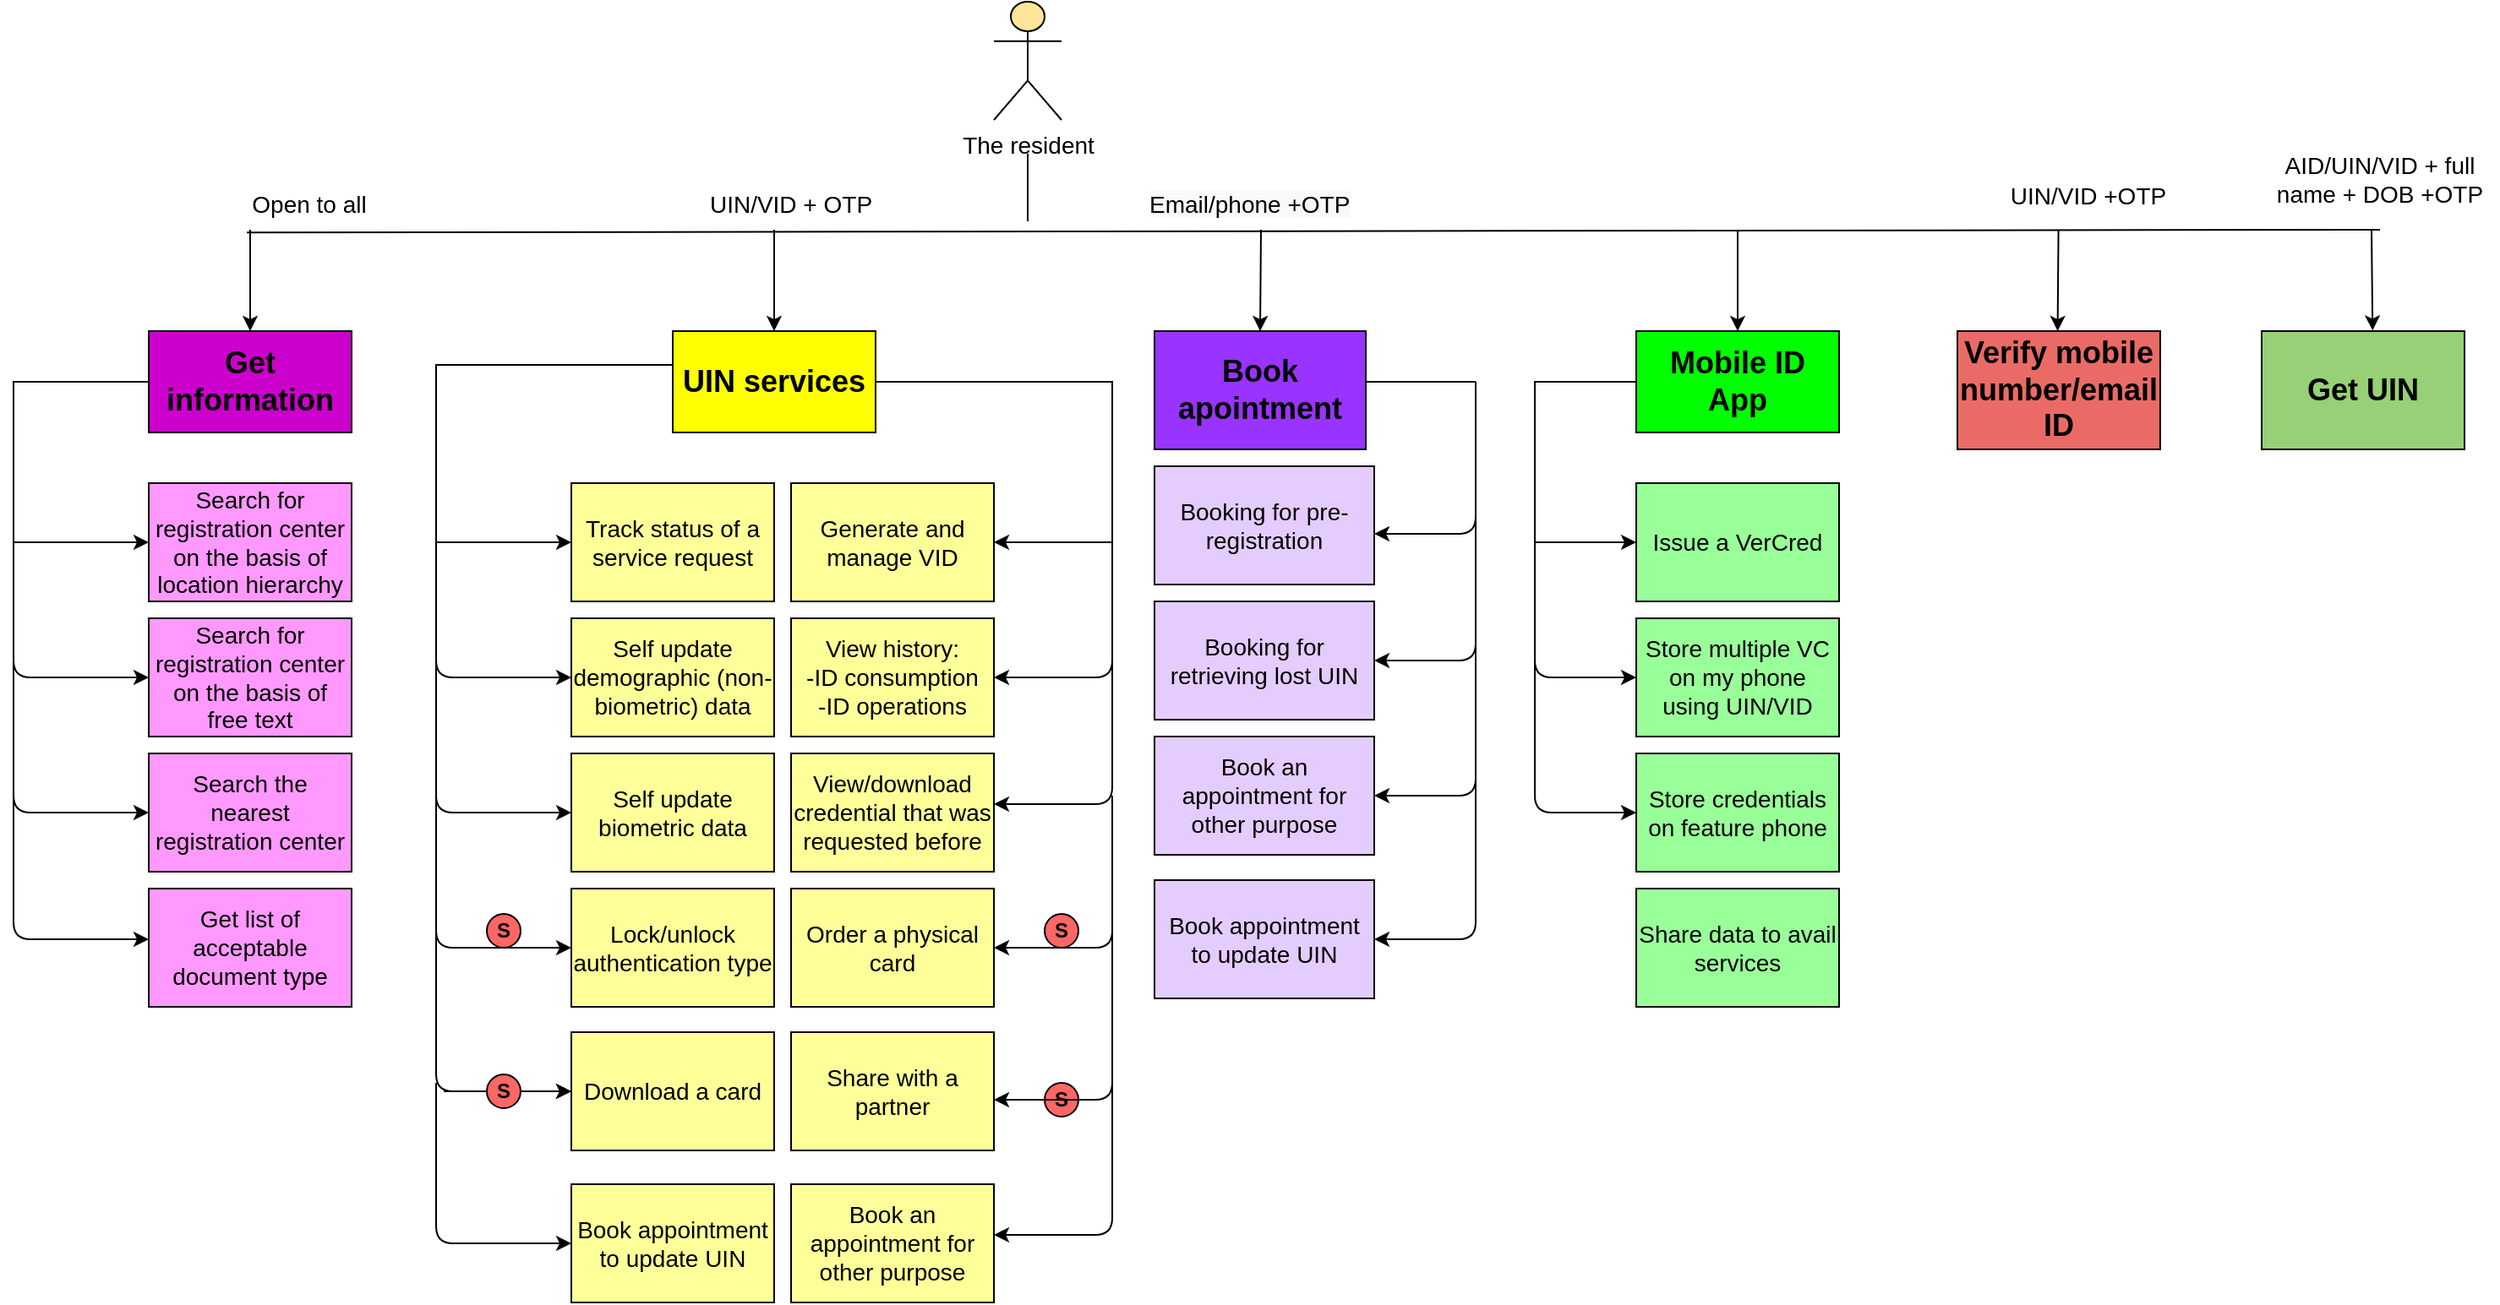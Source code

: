 <mxfile version="17.5.0" type="github">
  <diagram id="dEXIUP95ZJAFLUqkLwBl" name="Page-1">
    <mxGraphModel dx="1318" dy="682" grid="1" gridSize="10" guides="1" tooltips="1" connect="1" arrows="1" fold="1" page="1" pageScale="1" pageWidth="850" pageHeight="1100" math="0" shadow="0">
      <root>
        <mxCell id="0" />
        <mxCell id="1" parent="0" />
        <mxCell id="zicEtTvAGqRQbUWTRc4T-1" value="&lt;font style=&quot;font-size: 14px&quot;&gt;The resident&lt;/font&gt;" style="shape=umlActor;verticalLabelPosition=bottom;labelBackgroundColor=#ffffff;verticalAlign=top;html=1;outlineConnect=0;fillColor=#FFE599;strokeColor=#000000;" parent="1" vertex="1">
          <mxGeometry x="810" y="20" width="40" height="70" as="geometry" />
        </mxCell>
        <mxCell id="zicEtTvAGqRQbUWTRc4T-2" value="" style="endArrow=none;html=1;" parent="1" edge="1">
          <mxGeometry width="50" height="50" relative="1" as="geometry">
            <mxPoint x="830" y="150.0" as="sourcePoint" />
            <mxPoint x="830" y="110.0" as="targetPoint" />
            <Array as="points">
              <mxPoint x="830" y="130" />
            </Array>
          </mxGeometry>
        </mxCell>
        <mxCell id="zicEtTvAGqRQbUWTRc4T-3" value="" style="endArrow=none;html=1;exitX=0.164;exitY=1.333;exitDx=0;exitDy=0;exitPerimeter=0;" parent="1" source="zicEtTvAGqRQbUWTRc4T-62" edge="1">
          <mxGeometry width="50" height="50" relative="1" as="geometry">
            <mxPoint x="140" y="155.0" as="sourcePoint" />
            <mxPoint x="1630" y="155" as="targetPoint" />
          </mxGeometry>
        </mxCell>
        <mxCell id="zicEtTvAGqRQbUWTRc4T-4" value="" style="endArrow=classic;html=1;entryX=0.5;entryY=0;entryDx=0;entryDy=0;" parent="1" edge="1">
          <mxGeometry width="50" height="50" relative="1" as="geometry">
            <mxPoint x="370" y="155.0" as="sourcePoint" />
            <mxPoint x="370" y="215" as="targetPoint" />
            <Array as="points">
              <mxPoint x="370" y="195" />
            </Array>
          </mxGeometry>
        </mxCell>
        <mxCell id="zicEtTvAGqRQbUWTRc4T-6" value="" style="endArrow=classic;html=1;" parent="1" target="zicEtTvAGqRQbUWTRc4T-7" edge="1">
          <mxGeometry width="50" height="50" relative="1" as="geometry">
            <mxPoint x="680" y="155.0" as="sourcePoint" />
            <mxPoint x="780" y="205" as="targetPoint" />
            <Array as="points" />
          </mxGeometry>
        </mxCell>
        <mxCell id="zicEtTvAGqRQbUWTRc4T-7" value="&lt;span&gt;&lt;font style=&quot;font-size: 18px&quot;&gt;&lt;b&gt;UIN services&lt;/b&gt;&lt;/font&gt;&lt;/span&gt;" style="rounded=0;whiteSpace=wrap;html=1;fillColor=#FFFF00;" parent="1" vertex="1">
          <mxGeometry x="620" y="215" width="120" height="60" as="geometry" />
        </mxCell>
        <mxCell id="zicEtTvAGqRQbUWTRc4T-8" value="" style="edgeStyle=orthogonalEdgeStyle;rounded=0;orthogonalLoop=1;jettySize=auto;html=1;entryX=0;entryY=0.5;entryDx=0;entryDy=0;" parent="1" source="zicEtTvAGqRQbUWTRc4T-9" target="zicEtTvAGqRQbUWTRc4T-10" edge="1">
          <mxGeometry relative="1" as="geometry">
            <mxPoint x="230" y="355" as="targetPoint" />
            <Array as="points">
              <mxPoint x="230" y="245" />
              <mxPoint x="230" y="340" />
            </Array>
          </mxGeometry>
        </mxCell>
        <mxCell id="zicEtTvAGqRQbUWTRc4T-9" value="&lt;span&gt;&lt;font style=&quot;font-size: 18px&quot;&gt;&lt;b&gt;Get information&lt;/b&gt;&lt;/font&gt;&lt;/span&gt;" style="rounded=0;whiteSpace=wrap;html=1;fillColor=#CC00CC;" parent="1" vertex="1">
          <mxGeometry x="310" y="215" width="120" height="60" as="geometry" />
        </mxCell>
        <mxCell id="zicEtTvAGqRQbUWTRc4T-10" value="&lt;font style=&quot;font-size: 14px&quot;&gt;Search for registration center on the basis of location hierarchy&lt;/font&gt;" style="rounded=0;whiteSpace=wrap;html=1;fillColor=#FF99FF;" parent="1" vertex="1">
          <mxGeometry x="310" y="305" width="120" height="70" as="geometry" />
        </mxCell>
        <mxCell id="zicEtTvAGqRQbUWTRc4T-11" value="&lt;span&gt;&lt;font style=&quot;font-size: 14px&quot;&gt;Search the nearest registration center&lt;/font&gt;&lt;/span&gt;" style="rounded=0;whiteSpace=wrap;html=1;fillColor=#FF99FF;" parent="1" vertex="1">
          <mxGeometry x="310" y="465" width="120" height="70" as="geometry" />
        </mxCell>
        <mxCell id="zicEtTvAGqRQbUWTRc4T-13" value="&lt;span&gt;&lt;font style=&quot;font-size: 14px&quot;&gt;Download a card&lt;/font&gt;&lt;/span&gt;" style="rounded=0;whiteSpace=wrap;html=1;fillColor=#FFFF99;" parent="1" vertex="1">
          <mxGeometry x="560" y="630" width="120" height="70" as="geometry" />
        </mxCell>
        <mxCell id="zicEtTvAGqRQbUWTRc4T-14" value="&lt;font style=&quot;font-size: 14px&quot;&gt;Search for registration center on the basis of free text&lt;/font&gt;" style="rounded=0;whiteSpace=wrap;html=1;fillColor=#FF99FF;" parent="1" vertex="1">
          <mxGeometry x="310" y="385" width="120" height="70" as="geometry" />
        </mxCell>
        <mxCell id="zicEtTvAGqRQbUWTRc4T-15" value="&lt;span&gt;&lt;font style=&quot;font-size: 14px&quot;&gt;Get list of acceptable document type&lt;/font&gt;&lt;/span&gt;" style="rounded=0;whiteSpace=wrap;html=1;fillColor=#FF99FF;" parent="1" vertex="1">
          <mxGeometry x="310" y="545" width="120" height="70" as="geometry" />
        </mxCell>
        <mxCell id="zicEtTvAGqRQbUWTRc4T-16" value="&lt;span&gt;&lt;font style=&quot;font-size: 14px&quot;&gt;Order a physical card&lt;/font&gt;&lt;/span&gt;" style="rounded=0;whiteSpace=wrap;html=1;fillColor=#FFFF99;" parent="1" vertex="1">
          <mxGeometry x="690" y="545" width="120" height="70" as="geometry" />
        </mxCell>
        <mxCell id="zicEtTvAGqRQbUWTRc4T-17" value="" style="endArrow=classic;html=1;entryX=0;entryY=0.5;entryDx=0;entryDy=0;" parent="1" target="zicEtTvAGqRQbUWTRc4T-14" edge="1">
          <mxGeometry width="50" height="50" relative="1" as="geometry">
            <mxPoint x="230.0" y="325" as="sourcePoint" />
            <mxPoint x="470" y="385" as="targetPoint" />
            <Array as="points">
              <mxPoint x="230" y="420" />
            </Array>
          </mxGeometry>
        </mxCell>
        <mxCell id="zicEtTvAGqRQbUWTRc4T-18" value="" style="endArrow=classic;html=1;entryX=0;entryY=0.5;entryDx=0;entryDy=0;" parent="1" edge="1">
          <mxGeometry width="50" height="50" relative="1" as="geometry">
            <mxPoint x="230.0" y="405" as="sourcePoint" />
            <mxPoint x="310.0" y="500" as="targetPoint" />
            <Array as="points">
              <mxPoint x="230" y="500" />
            </Array>
          </mxGeometry>
        </mxCell>
        <mxCell id="zicEtTvAGqRQbUWTRc4T-19" value="" style="endArrow=classic;html=1;entryX=0;entryY=0.5;entryDx=0;entryDy=0;" parent="1" edge="1">
          <mxGeometry width="50" height="50" relative="1" as="geometry">
            <mxPoint x="230.0" y="485" as="sourcePoint" />
            <mxPoint x="310.0" y="575" as="targetPoint" />
            <Array as="points">
              <mxPoint x="230" y="575" />
            </Array>
          </mxGeometry>
        </mxCell>
        <mxCell id="zicEtTvAGqRQbUWTRc4T-22" value="" style="endArrow=classic;html=1;entryX=0;entryY=0.5;entryDx=0;entryDy=0;" parent="1" source="zicEtTvAGqRQbUWTRc4T-38" edge="1">
          <mxGeometry width="50" height="50" relative="1" as="geometry">
            <mxPoint x="480" y="570" as="sourcePoint" />
            <mxPoint x="560" y="665" as="targetPoint" />
            <Array as="points">
              <mxPoint x="480" y="665" />
            </Array>
          </mxGeometry>
        </mxCell>
        <mxCell id="zicEtTvAGqRQbUWTRc4T-23" value="&lt;span&gt;&lt;font style=&quot;font-size: 14px&quot;&gt;Share with a partner&lt;/font&gt;&lt;/span&gt;" style="rounded=0;whiteSpace=wrap;html=1;fillColor=#FFFF99;strokeColor=#000000;" parent="1" vertex="1">
          <mxGeometry x="690" y="630" width="120" height="70" as="geometry" />
        </mxCell>
        <mxCell id="zicEtTvAGqRQbUWTRc4T-24" value="&lt;span style=&quot;font-size: 14px&quot;&gt;Track status of a service request&lt;/span&gt;" style="rounded=0;whiteSpace=wrap;html=1;fillColor=#FFFF99;" parent="1" vertex="1">
          <mxGeometry x="560" y="305" width="120" height="70" as="geometry" />
        </mxCell>
        <mxCell id="zicEtTvAGqRQbUWTRc4T-25" value="&lt;span style=&quot;font-size: 14px&quot;&gt;Self update demographic (non-biometric) data&lt;/span&gt;" style="rounded=0;whiteSpace=wrap;html=1;fillColor=#FFFF99;strokeColor=#000000;" parent="1" vertex="1">
          <mxGeometry x="560" y="385" width="120" height="70" as="geometry" />
        </mxCell>
        <mxCell id="zicEtTvAGqRQbUWTRc4T-26" value="&lt;span style=&quot;font-size: 14px&quot;&gt;Self update biometric data&lt;/span&gt;&lt;span&gt;&lt;font&gt;&lt;br&gt;&lt;/font&gt;&lt;/span&gt;" style="rounded=0;whiteSpace=wrap;html=1;fillColor=#FFFF99;" parent="1" vertex="1">
          <mxGeometry x="560" y="465" width="120" height="70" as="geometry" />
        </mxCell>
        <mxCell id="zicEtTvAGqRQbUWTRc4T-27" value="" style="endArrow=classic;html=1;entryX=0;entryY=0.5;entryDx=0;entryDy=0;" parent="1" edge="1">
          <mxGeometry width="50" height="50" relative="1" as="geometry">
            <mxPoint x="480" y="325" as="sourcePoint" />
            <mxPoint x="560" y="420" as="targetPoint" />
            <Array as="points">
              <mxPoint x="480" y="420" />
            </Array>
          </mxGeometry>
        </mxCell>
        <mxCell id="zicEtTvAGqRQbUWTRc4T-28" value="" style="endArrow=classic;html=1;entryX=0;entryY=0.5;entryDx=0;entryDy=0;" parent="1" edge="1">
          <mxGeometry width="50" height="50" relative="1" as="geometry">
            <mxPoint x="480" y="405" as="sourcePoint" />
            <mxPoint x="560" y="500" as="targetPoint" />
            <Array as="points">
              <mxPoint x="480" y="500" />
            </Array>
          </mxGeometry>
        </mxCell>
        <mxCell id="zicEtTvAGqRQbUWTRc4T-29" value="&lt;span style=&quot;font-size: 14px&quot;&gt;Generate and manage VID&lt;/span&gt;" style="rounded=0;whiteSpace=wrap;html=1;fillColor=#FFFF99;" parent="1" vertex="1">
          <mxGeometry x="690" y="305" width="120" height="70" as="geometry" />
        </mxCell>
        <mxCell id="zicEtTvAGqRQbUWTRc4T-30" value="&lt;span&gt;&lt;font style=&quot;font-size: 14px&quot;&gt;View history:&lt;br&gt;-ID consumption&lt;br&gt;-ID operations&lt;br&gt;&lt;/font&gt;&lt;/span&gt;" style="rounded=0;whiteSpace=wrap;html=1;fillColor=#FFFF99;" parent="1" vertex="1">
          <mxGeometry x="690" y="385" width="120" height="70" as="geometry" />
        </mxCell>
        <mxCell id="zicEtTvAGqRQbUWTRc4T-31" value="" style="edgeStyle=orthogonalEdgeStyle;rounded=0;orthogonalLoop=1;jettySize=auto;html=1;exitX=1;exitY=0.5;exitDx=0;exitDy=0;entryX=1;entryY=0.5;entryDx=0;entryDy=0;" parent="1" source="zicEtTvAGqRQbUWTRc4T-7" target="zicEtTvAGqRQbUWTRc4T-29" edge="1">
          <mxGeometry relative="1" as="geometry">
            <mxPoint x="570" y="255" as="sourcePoint" />
            <mxPoint x="830" y="350" as="targetPoint" />
            <Array as="points">
              <mxPoint x="880" y="245" />
              <mxPoint x="880" y="340" />
            </Array>
          </mxGeometry>
        </mxCell>
        <mxCell id="zicEtTvAGqRQbUWTRc4T-32" value="" style="endArrow=classic;html=1;" parent="1" edge="1">
          <mxGeometry width="50" height="50" relative="1" as="geometry">
            <mxPoint x="880" y="405" as="sourcePoint" />
            <mxPoint x="810" y="495" as="targetPoint" />
            <Array as="points">
              <mxPoint x="880" y="495" />
            </Array>
          </mxGeometry>
        </mxCell>
        <mxCell id="zicEtTvAGqRQbUWTRc4T-33" value="&lt;b&gt;S&lt;/b&gt;" style="ellipse;whiteSpace=wrap;html=1;aspect=fixed;fillColor=#FF6666;" parent="1" vertex="1">
          <mxGeometry x="840" y="560" width="20" height="20" as="geometry" />
        </mxCell>
        <mxCell id="zicEtTvAGqRQbUWTRc4T-34" value="&lt;b&gt;S&lt;/b&gt;" style="ellipse;whiteSpace=wrap;html=1;aspect=fixed;fillColor=#FF6666;" parent="1" vertex="1">
          <mxGeometry x="840" y="660" width="20" height="20" as="geometry" />
        </mxCell>
        <mxCell id="zicEtTvAGqRQbUWTRc4T-35" value="" style="endArrow=classic;html=1;entryX=0;entryY=0.5;entryDx=0;entryDy=0;" parent="1" edge="1">
          <mxGeometry width="50" height="50" relative="1" as="geometry">
            <mxPoint x="480" y="570" as="sourcePoint" />
            <mxPoint x="560" y="665" as="targetPoint" />
            <Array as="points">
              <mxPoint x="480" y="665" />
            </Array>
          </mxGeometry>
        </mxCell>
        <mxCell id="zicEtTvAGqRQbUWTRc4T-36" value="" style="endArrow=classic;html=1;entryX=1;entryY=0.5;entryDx=0;entryDy=0;" parent="1" target="zicEtTvAGqRQbUWTRc4T-30" edge="1">
          <mxGeometry width="50" height="50" relative="1" as="geometry">
            <mxPoint x="880" y="335" as="sourcePoint" />
            <mxPoint x="819.659" y="422.131" as="targetPoint" />
            <Array as="points">
              <mxPoint x="880" y="420" />
            </Array>
          </mxGeometry>
        </mxCell>
        <mxCell id="zicEtTvAGqRQbUWTRc4T-38" value="&lt;b&gt;S&lt;/b&gt;" style="ellipse;whiteSpace=wrap;html=1;aspect=fixed;fillColor=#FF6666;" parent="1" vertex="1">
          <mxGeometry x="510" y="655" width="20" height="20" as="geometry" />
        </mxCell>
        <mxCell id="zicEtTvAGqRQbUWTRc4T-39" value="&lt;span&gt;&lt;font style=&quot;font-size: 18px&quot;&gt;&lt;b&gt;Book apointment&lt;/b&gt;&lt;/font&gt;&lt;/span&gt;" style="rounded=0;whiteSpace=wrap;html=1;fillColor=#9933FF;" parent="1" vertex="1">
          <mxGeometry x="905" y="215" width="125" height="70" as="geometry" />
        </mxCell>
        <mxCell id="zicEtTvAGqRQbUWTRc4T-40" value="&lt;span style=&quot;font-size: 14px&quot;&gt;Booking for retrieving lost UIN&lt;/span&gt;" style="rounded=0;whiteSpace=wrap;html=1;fillColor=#E5CCFF;" parent="1" vertex="1">
          <mxGeometry x="905" y="375" width="130" height="70" as="geometry" />
        </mxCell>
        <mxCell id="zicEtTvAGqRQbUWTRc4T-41" value="&lt;span&gt;&lt;font style=&quot;font-size: 14px&quot;&gt;Book an appointment for other purpose&lt;/font&gt;&lt;/span&gt;" style="rounded=0;whiteSpace=wrap;html=1;fillColor=#E5CCFF;" parent="1" vertex="1">
          <mxGeometry x="905" y="455" width="130" height="70" as="geometry" />
        </mxCell>
        <mxCell id="zicEtTvAGqRQbUWTRc4T-42" value="&lt;span style=&quot;font-size: 14px&quot;&gt;Booking for pre-registration&lt;/span&gt;" style="rounded=0;whiteSpace=wrap;html=1;fillColor=#E5CCFF;" parent="1" vertex="1">
          <mxGeometry x="905" y="295" width="130" height="70" as="geometry" />
        </mxCell>
        <mxCell id="zicEtTvAGqRQbUWTRc4T-43" value="" style="endArrow=classic;html=1;" parent="1" edge="1">
          <mxGeometry width="50" height="50" relative="1" as="geometry">
            <mxPoint x="1095" y="245" as="sourcePoint" />
            <mxPoint x="1035" y="335" as="targetPoint" />
            <Array as="points">
              <mxPoint x="1095" y="335" />
            </Array>
          </mxGeometry>
        </mxCell>
        <mxCell id="zicEtTvAGqRQbUWTRc4T-44" value="" style="endArrow=classic;html=1;entryX=1;entryY=0.5;entryDx=0;entryDy=0;" parent="1" target="zicEtTvAGqRQbUWTRc4T-40" edge="1">
          <mxGeometry width="50" height="50" relative="1" as="geometry">
            <mxPoint x="1095.0" y="315" as="sourcePoint" />
            <mxPoint x="1025" y="405" as="targetPoint" />
            <Array as="points">
              <mxPoint x="1095" y="410" />
            </Array>
          </mxGeometry>
        </mxCell>
        <mxCell id="zicEtTvAGqRQbUWTRc4T-45" value="" style="endArrow=classic;html=1;" parent="1" edge="1">
          <mxGeometry width="50" height="50" relative="1" as="geometry">
            <mxPoint x="1095.0" y="385" as="sourcePoint" />
            <mxPoint x="1035" y="490" as="targetPoint" />
            <Array as="points">
              <mxPoint x="1095" y="490" />
            </Array>
          </mxGeometry>
        </mxCell>
        <mxCell id="zicEtTvAGqRQbUWTRc4T-46" value="" style="endArrow=none;html=1;" parent="1" edge="1">
          <mxGeometry width="50" height="50" relative="1" as="geometry">
            <mxPoint x="1030" y="245" as="sourcePoint" />
            <mxPoint x="1095" y="245" as="targetPoint" />
          </mxGeometry>
        </mxCell>
        <mxCell id="zicEtTvAGqRQbUWTRc4T-47" value="&lt;span style=&quot;font-size: 18px&quot;&gt;&lt;b&gt;Verify mobile number/email ID&lt;/b&gt;&lt;/span&gt;" style="rounded=0;whiteSpace=wrap;html=1;fillColor=#EA6B66;" parent="1" vertex="1">
          <mxGeometry x="1380" y="215" width="120" height="70" as="geometry" />
        </mxCell>
        <mxCell id="zicEtTvAGqRQbUWTRc4T-48" value="" style="endArrow=classic;html=1;entryX=0.5;entryY=0;entryDx=0;entryDy=0;" parent="1" edge="1">
          <mxGeometry width="50" height="50" relative="1" as="geometry">
            <mxPoint x="1439.79" y="155.0" as="sourcePoint" />
            <mxPoint x="1439.29" y="215" as="targetPoint" />
          </mxGeometry>
        </mxCell>
        <mxCell id="zicEtTvAGqRQbUWTRc4T-49" value="&lt;span style=&quot;font-size: 18px&quot;&gt;&lt;b&gt;Get UIN&lt;/b&gt;&lt;/span&gt;" style="rounded=0;whiteSpace=wrap;html=1;fillColor=#97D077;" parent="1" vertex="1">
          <mxGeometry x="1560" y="215" width="120" height="70" as="geometry" />
        </mxCell>
        <mxCell id="zicEtTvAGqRQbUWTRc4T-50" value="" style="endArrow=classic;html=1;entryX=0.547;entryY=-0.005;entryDx=0;entryDy=0;entryPerimeter=0;" parent="1" target="zicEtTvAGqRQbUWTRc4T-49" edge="1">
          <mxGeometry width="50" height="50" relative="1" as="geometry">
            <mxPoint x="1625" y="155.0" as="sourcePoint" />
            <mxPoint x="1629.29" y="215" as="targetPoint" />
          </mxGeometry>
        </mxCell>
        <mxCell id="zicEtTvAGqRQbUWTRc4T-51" value="" style="edgeStyle=orthogonalEdgeStyle;rounded=0;orthogonalLoop=1;jettySize=auto;html=1;entryX=0;entryY=0.5;entryDx=0;entryDy=0;" parent="1" target="zicEtTvAGqRQbUWTRc4T-24" edge="1">
          <mxGeometry relative="1" as="geometry">
            <mxPoint x="620" y="330" as="targetPoint" />
            <Array as="points">
              <mxPoint x="480" y="235" />
              <mxPoint x="480" y="340" />
            </Array>
            <mxPoint x="620" y="235" as="sourcePoint" />
          </mxGeometry>
        </mxCell>
        <mxCell id="zicEtTvAGqRQbUWTRc4T-52" value="&lt;b&gt;S&lt;/b&gt;" style="ellipse;whiteSpace=wrap;html=1;aspect=fixed;fillColor=#FF6666;" parent="1" vertex="1">
          <mxGeometry x="510" y="560" width="20" height="20" as="geometry" />
        </mxCell>
        <mxCell id="zicEtTvAGqRQbUWTRc4T-53" value="&lt;span style=&quot;font-size: 14px&quot;&gt;View/download credential that was requested before&lt;/span&gt;" style="rounded=0;whiteSpace=wrap;html=1;fillColor=#FFFF99;" parent="1" vertex="1">
          <mxGeometry x="690" y="465" width="120" height="70" as="geometry" />
        </mxCell>
        <mxCell id="zicEtTvAGqRQbUWTRc4T-54" value="&lt;span style=&quot;font-size: 14px&quot;&gt;Lock/unlock authentication type&lt;/span&gt;" style="rounded=0;whiteSpace=wrap;html=1;fillColor=#FFFF99;" parent="1" vertex="1">
          <mxGeometry x="560" y="545" width="120" height="70" as="geometry" />
        </mxCell>
        <mxCell id="zicEtTvAGqRQbUWTRc4T-56" value="&lt;font style=&quot;font-size: 14px&quot;&gt;AID/UIN/VID + full name + DOB +OTP&lt;/font&gt;" style="text;html=1;strokeColor=none;fillColor=none;align=center;verticalAlign=middle;whiteSpace=wrap;rounded=0;" parent="1" vertex="1">
          <mxGeometry x="1560" y="115" width="140" height="20" as="geometry" />
        </mxCell>
        <mxCell id="zicEtTvAGqRQbUWTRc4T-57" value="&lt;font style=&quot;font-size: 14px&quot;&gt;UIN/VID + OTP&lt;/font&gt;" style="text;html=1;strokeColor=none;fillColor=none;align=center;verticalAlign=middle;whiteSpace=wrap;rounded=0;" parent="1" vertex="1">
          <mxGeometry x="620" y="130" width="140" height="20" as="geometry" />
        </mxCell>
        <mxCell id="zicEtTvAGqRQbUWTRc4T-58" value="&lt;font style=&quot;font-size: 14px&quot;&gt;UIN/VID +OTP&lt;/font&gt;" style="text;html=1;strokeColor=none;fillColor=none;align=center;verticalAlign=middle;whiteSpace=wrap;rounded=0;" parent="1" vertex="1">
          <mxGeometry x="1395" y="125" width="125" height="20" as="geometry" />
        </mxCell>
        <mxCell id="zicEtTvAGqRQbUWTRc4T-59" value="" style="endArrow=classic;html=1;entryX=0.5;entryY=0;entryDx=0;entryDy=0;" parent="1" target="zicEtTvAGqRQbUWTRc4T-39" edge="1">
          <mxGeometry width="50" height="50" relative="1" as="geometry">
            <mxPoint x="968" y="155.0" as="sourcePoint" />
            <mxPoint x="935" y="415" as="targetPoint" />
          </mxGeometry>
        </mxCell>
        <mxCell id="zicEtTvAGqRQbUWTRc4T-60" value="&lt;!--StartFragment--&gt;&lt;span style=&quot;font-family: Helvetica; font-size: 14px; font-style: normal; font-variant-ligatures: normal; font-variant-caps: normal; font-weight: 400; letter-spacing: normal; orphans: 2; text-align: center; text-indent: 0px; text-transform: none; widows: 2; word-spacing: 0px; -webkit-text-stroke-width: 0px; background-color: rgb(248, 249, 250); text-decoration-style: initial; text-decoration-color: initial; float: none; display: inline !important;&quot;&gt;Email/phone +OTP&lt;/span&gt;&lt;!--EndFragment--&gt;" style="text;whiteSpace=wrap;html=1;" parent="1" vertex="1">
          <mxGeometry x="900" y="125" width="140" height="30" as="geometry" />
        </mxCell>
        <mxCell id="zicEtTvAGqRQbUWTRc4T-62" value="&lt;font style=&quot;font-size: 14px&quot;&gt;Open to all&lt;/font&gt;" style="text;html=1;strokeColor=none;fillColor=none;align=center;verticalAlign=middle;whiteSpace=wrap;rounded=0;" parent="1" vertex="1">
          <mxGeometry x="350" y="130" width="110" height="20" as="geometry" />
        </mxCell>
        <mxCell id="zicEtTvAGqRQbUWTRc4T-63" value="" style="endArrow=classic;html=1;entryX=0;entryY=0.5;entryDx=0;entryDy=0;" parent="1" edge="1">
          <mxGeometry width="50" height="50" relative="1" as="geometry">
            <mxPoint x="480" y="485" as="sourcePoint" />
            <mxPoint x="560" y="580" as="targetPoint" />
            <Array as="points">
              <mxPoint x="480" y="580" />
            </Array>
          </mxGeometry>
        </mxCell>
        <mxCell id="zicEtTvAGqRQbUWTRc4T-64" value="" style="endArrow=classic;html=1;entryX=1;entryY=0.5;entryDx=0;entryDy=0;" parent="1" target="zicEtTvAGqRQbUWTRc4T-16" edge="1">
          <mxGeometry width="50" height="50" relative="1" as="geometry">
            <mxPoint x="880" y="490" as="sourcePoint" />
            <mxPoint x="960" y="585" as="targetPoint" />
            <Array as="points">
              <mxPoint x="880" y="580" />
            </Array>
          </mxGeometry>
        </mxCell>
        <mxCell id="zicEtTvAGqRQbUWTRc4T-65" value="" style="endArrow=classic;html=1;entryX=0.5;entryY=0;entryDx=0;entryDy=0;entryPerimeter=0;" parent="1" target="zicEtTvAGqRQbUWTRc4T-66" edge="1">
          <mxGeometry width="50" height="50" relative="1" as="geometry">
            <mxPoint x="1250" y="155" as="sourcePoint" />
            <mxPoint x="1240" y="205" as="targetPoint" />
          </mxGeometry>
        </mxCell>
        <mxCell id="zicEtTvAGqRQbUWTRc4T-66" value="&lt;span&gt;&lt;font style=&quot;font-size: 18px&quot;&gt;&lt;b&gt;Mobile ID App&lt;/b&gt;&lt;/font&gt;&lt;/span&gt;" style="rounded=0;whiteSpace=wrap;html=1;fillColor=#00FF00;" parent="1" vertex="1">
          <mxGeometry x="1190" y="215" width="120" height="60" as="geometry" />
        </mxCell>
        <mxCell id="zicEtTvAGqRQbUWTRc4T-67" value="&lt;span style=&quot;font-size: 14px&quot;&gt;Issue a VerCred&lt;/span&gt;" style="rounded=0;whiteSpace=wrap;html=1;fillColor=#99FF99;" parent="1" vertex="1">
          <mxGeometry x="1190" y="305" width="120" height="70" as="geometry" />
        </mxCell>
        <mxCell id="zicEtTvAGqRQbUWTRc4T-68" value="&lt;span style=&quot;font-size: 14px&quot;&gt;Store multiple VC on my phone using UIN/VID&lt;/span&gt;" style="rounded=0;whiteSpace=wrap;html=1;fillColor=#99FF99;" parent="1" vertex="1">
          <mxGeometry x="1190" y="385" width="120" height="70" as="geometry" />
        </mxCell>
        <mxCell id="zicEtTvAGqRQbUWTRc4T-69" value="" style="endArrow=classic;html=1;entryX=0;entryY=0.5;entryDx=0;entryDy=0;" parent="1" edge="1">
          <mxGeometry width="50" height="50" relative="1" as="geometry">
            <mxPoint x="1130" y="315" as="sourcePoint" />
            <mxPoint x="1190" y="420" as="targetPoint" />
            <Array as="points">
              <mxPoint x="1130" y="365" />
              <mxPoint x="1130" y="420" />
            </Array>
          </mxGeometry>
        </mxCell>
        <mxCell id="zicEtTvAGqRQbUWTRc4T-70" value="" style="edgeStyle=orthogonalEdgeStyle;rounded=0;orthogonalLoop=1;jettySize=auto;html=1;entryX=0;entryY=0.5;entryDx=0;entryDy=0;exitX=0;exitY=0.5;exitDx=0;exitDy=0;" parent="1" source="zicEtTvAGqRQbUWTRc4T-66" edge="1">
          <mxGeometry relative="1" as="geometry">
            <mxPoint x="1180" y="245" as="sourcePoint" />
            <mxPoint x="1190" y="340" as="targetPoint" />
            <Array as="points">
              <mxPoint x="1130" y="245" />
              <mxPoint x="1130" y="340" />
            </Array>
          </mxGeometry>
        </mxCell>
        <mxCell id="zicEtTvAGqRQbUWTRc4T-71" value="&lt;span style=&quot;font-size: 14px&quot;&gt;Store credentials on feature phone&lt;/span&gt;" style="rounded=0;whiteSpace=wrap;html=1;fillColor=#99FF99;" parent="1" vertex="1">
          <mxGeometry x="1190" y="465" width="120" height="70" as="geometry" />
        </mxCell>
        <mxCell id="zicEtTvAGqRQbUWTRc4T-72" value="&lt;span style=&quot;font-size: 14px&quot;&gt;Share data to avail services&lt;/span&gt;" style="rounded=0;whiteSpace=wrap;html=1;fillColor=#99FF99;" parent="1" vertex="1">
          <mxGeometry x="1190" y="545" width="120" height="70" as="geometry" />
        </mxCell>
        <mxCell id="zicEtTvAGqRQbUWTRc4T-73" value="" style="endArrow=classic;html=1;entryX=0;entryY=0.5;entryDx=0;entryDy=0;" parent="1" edge="1">
          <mxGeometry width="50" height="50" relative="1" as="geometry">
            <mxPoint x="1130" y="395" as="sourcePoint" />
            <mxPoint x="1190" y="500" as="targetPoint" />
            <Array as="points">
              <mxPoint x="1130" y="445" />
              <mxPoint x="1130" y="500" />
            </Array>
          </mxGeometry>
        </mxCell>
        <mxCell id="0qyEbmMXJaqtUzqyzg71-1" value="" style="endArrow=classic;html=1;entryX=1;entryY=0.5;entryDx=0;entryDy=0;" parent="1" edge="1">
          <mxGeometry width="50" height="50" relative="1" as="geometry">
            <mxPoint x="880" y="560" as="sourcePoint" />
            <mxPoint x="810" y="670" as="targetPoint" />
            <Array as="points">
              <mxPoint x="880" y="670" />
            </Array>
          </mxGeometry>
        </mxCell>
        <mxCell id="0qyEbmMXJaqtUzqyzg71-2" value="" style="endArrow=classic;html=1;" parent="1" edge="1">
          <mxGeometry width="50" height="50" relative="1" as="geometry">
            <mxPoint x="1095.0" y="470" as="sourcePoint" />
            <mxPoint x="1035" y="575" as="targetPoint" />
            <Array as="points">
              <mxPoint x="1095" y="575" />
            </Array>
          </mxGeometry>
        </mxCell>
        <mxCell id="0qyEbmMXJaqtUzqyzg71-3" value="&lt;span style=&quot;font-size: 14px&quot;&gt;Book appointment to update UIN&lt;/span&gt;" style="rounded=0;whiteSpace=wrap;html=1;fillColor=#E5CCFF;" parent="1" vertex="1">
          <mxGeometry x="905" y="540" width="130" height="70" as="geometry" />
        </mxCell>
        <mxCell id="VH-rq0qa9de8GM61DpfZ-1" value="&lt;span style=&quot;font-size: 14px&quot;&gt;Book an appointment for other purpose&lt;/span&gt;" style="rounded=0;whiteSpace=wrap;html=1;fillColor=#FFFF99;" vertex="1" parent="1">
          <mxGeometry x="690" y="720" width="120" height="70" as="geometry" />
        </mxCell>
        <mxCell id="VH-rq0qa9de8GM61DpfZ-2" value="&lt;span style=&quot;font-size: 14px&quot;&gt;Book appointment to update UIN&lt;/span&gt;" style="rounded=0;whiteSpace=wrap;html=1;fillColor=#FFFF99;" vertex="1" parent="1">
          <mxGeometry x="560" y="720" width="120" height="70" as="geometry" />
        </mxCell>
        <mxCell id="VH-rq0qa9de8GM61DpfZ-3" value="" style="endArrow=classic;html=1;entryX=0;entryY=0.5;entryDx=0;entryDy=0;" edge="1" parent="1">
          <mxGeometry width="50" height="50" relative="1" as="geometry">
            <mxPoint x="480" y="660" as="sourcePoint" />
            <mxPoint x="560" y="755" as="targetPoint" />
            <Array as="points">
              <mxPoint x="480" y="755" />
            </Array>
          </mxGeometry>
        </mxCell>
        <mxCell id="VH-rq0qa9de8GM61DpfZ-4" value="" style="endArrow=classic;html=1;entryX=1;entryY=0.5;entryDx=0;entryDy=0;" edge="1" parent="1">
          <mxGeometry width="50" height="50" relative="1" as="geometry">
            <mxPoint x="880" y="640" as="sourcePoint" />
            <mxPoint x="810" y="750" as="targetPoint" />
            <Array as="points">
              <mxPoint x="880" y="750" />
            </Array>
          </mxGeometry>
        </mxCell>
      </root>
    </mxGraphModel>
  </diagram>
</mxfile>
